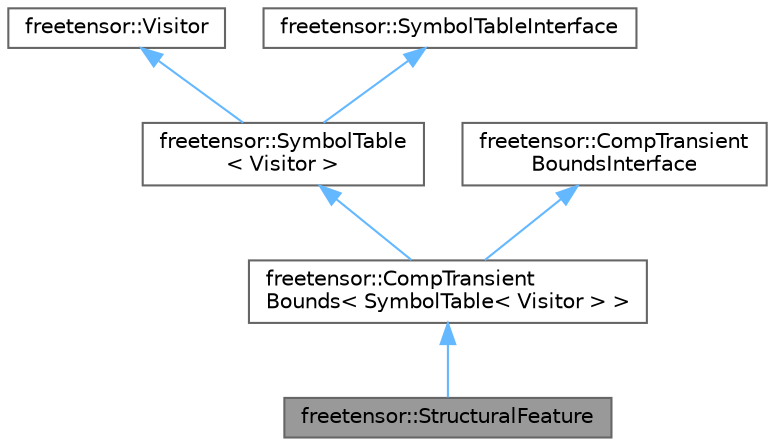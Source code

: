 digraph "freetensor::StructuralFeature"
{
 // LATEX_PDF_SIZE
  bgcolor="transparent";
  edge [fontname=Helvetica,fontsize=10,labelfontname=Helvetica,labelfontsize=10];
  node [fontname=Helvetica,fontsize=10,shape=box,height=0.2,width=0.4];
  Node1 [label="freetensor::StructuralFeature",height=0.2,width=0.4,color="gray40", fillcolor="grey60", style="filled", fontcolor="black",tooltip=" "];
  Node2 -> Node1 [dir="back",color="steelblue1",style="solid"];
  Node2 [label="freetensor::CompTransient\lBounds\< SymbolTable\< Visitor \> \>",height=0.2,width=0.4,color="gray40", fillcolor="white", style="filled",URL="$classfreetensor_1_1CompTransientBounds.html",tooltip=" "];
  Node3 -> Node2 [dir="back",color="steelblue1",style="solid"];
  Node3 [label="freetensor::SymbolTable\l\< Visitor \>",height=0.2,width=0.4,color="gray40", fillcolor="white", style="filled",URL="$classfreetensor_1_1SymbolTable.html",tooltip=" "];
  Node4 -> Node3 [dir="back",color="steelblue1",style="solid"];
  Node4 [label="freetensor::Visitor",height=0.2,width=0.4,color="gray40", fillcolor="white", style="filled",URL="$classfreetensor_1_1Visitor.html",tooltip=" "];
  Node5 -> Node3 [dir="back",color="steelblue1",style="solid"];
  Node5 [label="freetensor::SymbolTableInterface",height=0.2,width=0.4,color="gray40", fillcolor="white", style="filled",URL="$classfreetensor_1_1SymbolTableInterface.html",tooltip=" "];
  Node6 -> Node2 [dir="back",color="steelblue1",style="solid"];
  Node6 [label="freetensor::CompTransient\lBoundsInterface",height=0.2,width=0.4,color="gray40", fillcolor="white", style="filled",URL="$classfreetensor_1_1CompTransientBoundsInterface.html",tooltip=" "];
}
